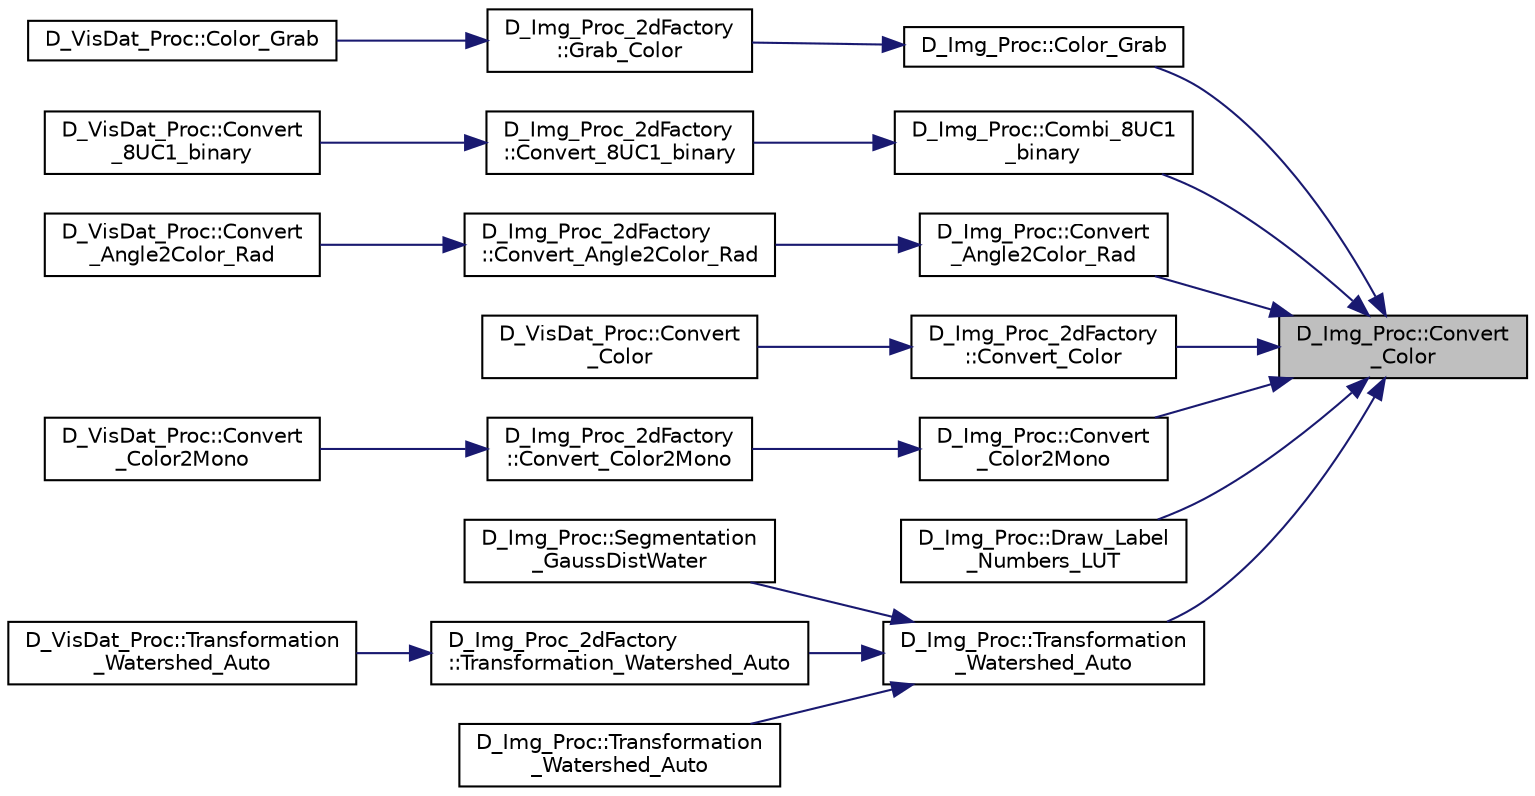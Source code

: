 digraph "D_Img_Proc::Convert_Color"
{
 // LATEX_PDF_SIZE
  edge [fontname="Helvetica",fontsize="10",labelfontname="Helvetica",labelfontsize="10"];
  node [fontname="Helvetica",fontsize="10",shape=record];
  rankdir="RL";
  Node1 [label="D_Img_Proc::Convert\l_Color",height=0.2,width=0.4,color="black", fillcolor="grey75", style="filled", fontcolor="black",tooltip=" "];
  Node1 -> Node2 [dir="back",color="midnightblue",fontsize="10",style="solid",fontname="Helvetica"];
  Node2 [label="D_Img_Proc::Color_Grab",height=0.2,width=0.4,color="black", fillcolor="white", style="filled",URL="$class_d___img___proc.html#a0ebcb476ab95d22a547d5da02e42fef5",tooltip=" "];
  Node2 -> Node3 [dir="back",color="midnightblue",fontsize="10",style="solid",fontname="Helvetica"];
  Node3 [label="D_Img_Proc_2dFactory\l::Grab_Color",height=0.2,width=0.4,color="black", fillcolor="white", style="filled",URL="$class_d___img___proc__2d_factory.html#aa3a1a957a8d4b367b343c0b11d05e67e",tooltip=" "];
  Node3 -> Node4 [dir="back",color="midnightblue",fontsize="10",style="solid",fontname="Helvetica"];
  Node4 [label="D_VisDat_Proc::Color_Grab",height=0.2,width=0.4,color="black", fillcolor="white", style="filled",URL="$class_d___vis_dat___proc.html#ae227f76e1b9723051b39c1629a7b7733",tooltip=" "];
  Node1 -> Node5 [dir="back",color="midnightblue",fontsize="10",style="solid",fontname="Helvetica"];
  Node5 [label="D_Img_Proc::Combi_8UC1\l_binary",height=0.2,width=0.4,color="black", fillcolor="white", style="filled",URL="$class_d___img___proc.html#a270b6a33fcabacf654e1c290ff53ae82",tooltip=" "];
  Node5 -> Node6 [dir="back",color="midnightblue",fontsize="10",style="solid",fontname="Helvetica"];
  Node6 [label="D_Img_Proc_2dFactory\l::Convert_8UC1_binary",height=0.2,width=0.4,color="black", fillcolor="white", style="filled",URL="$class_d___img___proc__2d_factory.html#a4071ce25c76e2d17712428450a1292db",tooltip=" "];
  Node6 -> Node7 [dir="back",color="midnightblue",fontsize="10",style="solid",fontname="Helvetica"];
  Node7 [label="D_VisDat_Proc::Convert\l_8UC1_binary",height=0.2,width=0.4,color="black", fillcolor="white", style="filled",URL="$class_d___vis_dat___proc.html#ab5dbdaf7764c89d0f26af6b253c7be7d",tooltip=" "];
  Node1 -> Node8 [dir="back",color="midnightblue",fontsize="10",style="solid",fontname="Helvetica"];
  Node8 [label="D_Img_Proc::Convert\l_Angle2Color_Rad",height=0.2,width=0.4,color="black", fillcolor="white", style="filled",URL="$class_d___img___proc.html#af3a05414716ce248306b8c6aecf4fbd3",tooltip=" "];
  Node8 -> Node9 [dir="back",color="midnightblue",fontsize="10",style="solid",fontname="Helvetica"];
  Node9 [label="D_Img_Proc_2dFactory\l::Convert_Angle2Color_Rad",height=0.2,width=0.4,color="black", fillcolor="white", style="filled",URL="$class_d___img___proc__2d_factory.html#a95509ab284e6480369df3224cfa15a14",tooltip=" "];
  Node9 -> Node10 [dir="back",color="midnightblue",fontsize="10",style="solid",fontname="Helvetica"];
  Node10 [label="D_VisDat_Proc::Convert\l_Angle2Color_Rad",height=0.2,width=0.4,color="black", fillcolor="white", style="filled",URL="$class_d___vis_dat___proc.html#a408a2ef39d371d29d7c4282803d12ce0",tooltip=" "];
  Node1 -> Node11 [dir="back",color="midnightblue",fontsize="10",style="solid",fontname="Helvetica"];
  Node11 [label="D_Img_Proc_2dFactory\l::Convert_Color",height=0.2,width=0.4,color="black", fillcolor="white", style="filled",URL="$class_d___img___proc__2d_factory.html#a539917cc5a2e9437e0a3f13305333d4e",tooltip=" "];
  Node11 -> Node12 [dir="back",color="midnightblue",fontsize="10",style="solid",fontname="Helvetica"];
  Node12 [label="D_VisDat_Proc::Convert\l_Color",height=0.2,width=0.4,color="black", fillcolor="white", style="filled",URL="$class_d___vis_dat___proc.html#a7877bee70b6a33d64d7d9f18f1a79ddb",tooltip=" "];
  Node1 -> Node13 [dir="back",color="midnightblue",fontsize="10",style="solid",fontname="Helvetica"];
  Node13 [label="D_Img_Proc::Convert\l_Color2Mono",height=0.2,width=0.4,color="black", fillcolor="white", style="filled",URL="$class_d___img___proc.html#a82674d6cb6818fc602df59936b90d072",tooltip=" "];
  Node13 -> Node14 [dir="back",color="midnightblue",fontsize="10",style="solid",fontname="Helvetica"];
  Node14 [label="D_Img_Proc_2dFactory\l::Convert_Color2Mono",height=0.2,width=0.4,color="black", fillcolor="white", style="filled",URL="$class_d___img___proc__2d_factory.html#ab15b5bdb7db3e993624314d0c5c1b8c1",tooltip=" "];
  Node14 -> Node15 [dir="back",color="midnightblue",fontsize="10",style="solid",fontname="Helvetica"];
  Node15 [label="D_VisDat_Proc::Convert\l_Color2Mono",height=0.2,width=0.4,color="black", fillcolor="white", style="filled",URL="$class_d___vis_dat___proc.html#aa1734f64866886d4892f16d6de9c2cc9",tooltip=" "];
  Node1 -> Node16 [dir="back",color="midnightblue",fontsize="10",style="solid",fontname="Helvetica"];
  Node16 [label="D_Img_Proc::Draw_Label\l_Numbers_LUT",height=0.2,width=0.4,color="black", fillcolor="white", style="filled",URL="$class_d___img___proc.html#a93b1cb1d1964b35a598dfe01af3db64b",tooltip=" "];
  Node1 -> Node17 [dir="back",color="midnightblue",fontsize="10",style="solid",fontname="Helvetica"];
  Node17 [label="D_Img_Proc::Transformation\l_Watershed_Auto",height=0.2,width=0.4,color="black", fillcolor="white", style="filled",URL="$class_d___img___proc.html#a9cb512850d61c1ac6e8e94d55902baa1",tooltip=" "];
  Node17 -> Node18 [dir="back",color="midnightblue",fontsize="10",style="solid",fontname="Helvetica"];
  Node18 [label="D_Img_Proc::Segmentation\l_GaussDistWater",height=0.2,width=0.4,color="black", fillcolor="white", style="filled",URL="$class_d___img___proc.html#a2de8fe9ac9782e100b26f51113347117",tooltip=" "];
  Node17 -> Node19 [dir="back",color="midnightblue",fontsize="10",style="solid",fontname="Helvetica"];
  Node19 [label="D_Img_Proc_2dFactory\l::Transformation_Watershed_Auto",height=0.2,width=0.4,color="black", fillcolor="white", style="filled",URL="$class_d___img___proc__2d_factory.html#a887b3287a46f781d98b2fe9292d31c83",tooltip=" "];
  Node19 -> Node20 [dir="back",color="midnightblue",fontsize="10",style="solid",fontname="Helvetica"];
  Node20 [label="D_VisDat_Proc::Transformation\l_Watershed_Auto",height=0.2,width=0.4,color="black", fillcolor="white", style="filled",URL="$class_d___vis_dat___proc.html#ab42ead4e9f3a96ed45ff1b984067dd5a",tooltip=" "];
  Node17 -> Node21 [dir="back",color="midnightblue",fontsize="10",style="solid",fontname="Helvetica"];
  Node21 [label="D_Img_Proc::Transformation\l_Watershed_Auto",height=0.2,width=0.4,color="black", fillcolor="white", style="filled",URL="$class_d___img___proc.html#a382b503db82dd103e24e49e7922d15d8",tooltip=" "];
}
